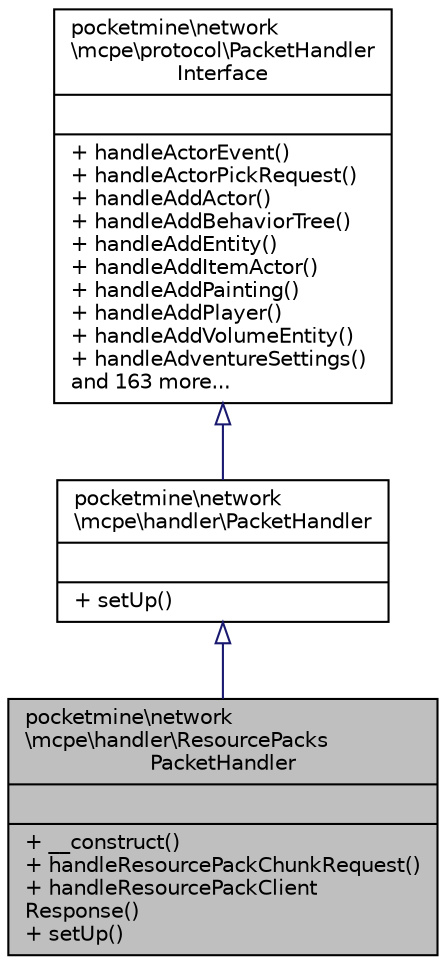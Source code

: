 digraph "pocketmine\network\mcpe\handler\ResourcePacksPacketHandler"
{
 // INTERACTIVE_SVG=YES
 // LATEX_PDF_SIZE
  edge [fontname="Helvetica",fontsize="10",labelfontname="Helvetica",labelfontsize="10"];
  node [fontname="Helvetica",fontsize="10",shape=record];
  Node1 [label="{pocketmine\\network\l\\mcpe\\handler\\ResourcePacks\lPacketHandler\n||+ __construct()\l+ handleResourcePackChunkRequest()\l+ handleResourcePackClient\lResponse()\l+ setUp()\l}",height=0.2,width=0.4,color="black", fillcolor="grey75", style="filled", fontcolor="black",tooltip=" "];
  Node2 -> Node1 [dir="back",color="midnightblue",fontsize="10",style="solid",arrowtail="onormal",fontname="Helvetica"];
  Node2 [label="{pocketmine\\network\l\\mcpe\\handler\\PacketHandler\n||+ setUp()\l}",height=0.2,width=0.4,color="black", fillcolor="white", style="filled",URL="$d5/d23/classpocketmine_1_1network_1_1mcpe_1_1handler_1_1_packet_handler.html",tooltip=" "];
  Node3 -> Node2 [dir="back",color="midnightblue",fontsize="10",style="solid",arrowtail="onormal",fontname="Helvetica"];
  Node3 [label="{pocketmine\\network\l\\mcpe\\protocol\\PacketHandler\lInterface\n||+ handleActorEvent()\l+ handleActorPickRequest()\l+ handleAddActor()\l+ handleAddBehaviorTree()\l+ handleAddEntity()\l+ handleAddItemActor()\l+ handleAddPainting()\l+ handleAddPlayer()\l+ handleAddVolumeEntity()\l+ handleAdventureSettings()\land 163 more...\l}",height=0.2,width=0.4,color="black", fillcolor="white", style="filled",URL="$d1/d7c/interfacepocketmine_1_1network_1_1mcpe_1_1protocol_1_1_packet_handler_interface.html",tooltip=" "];
}
